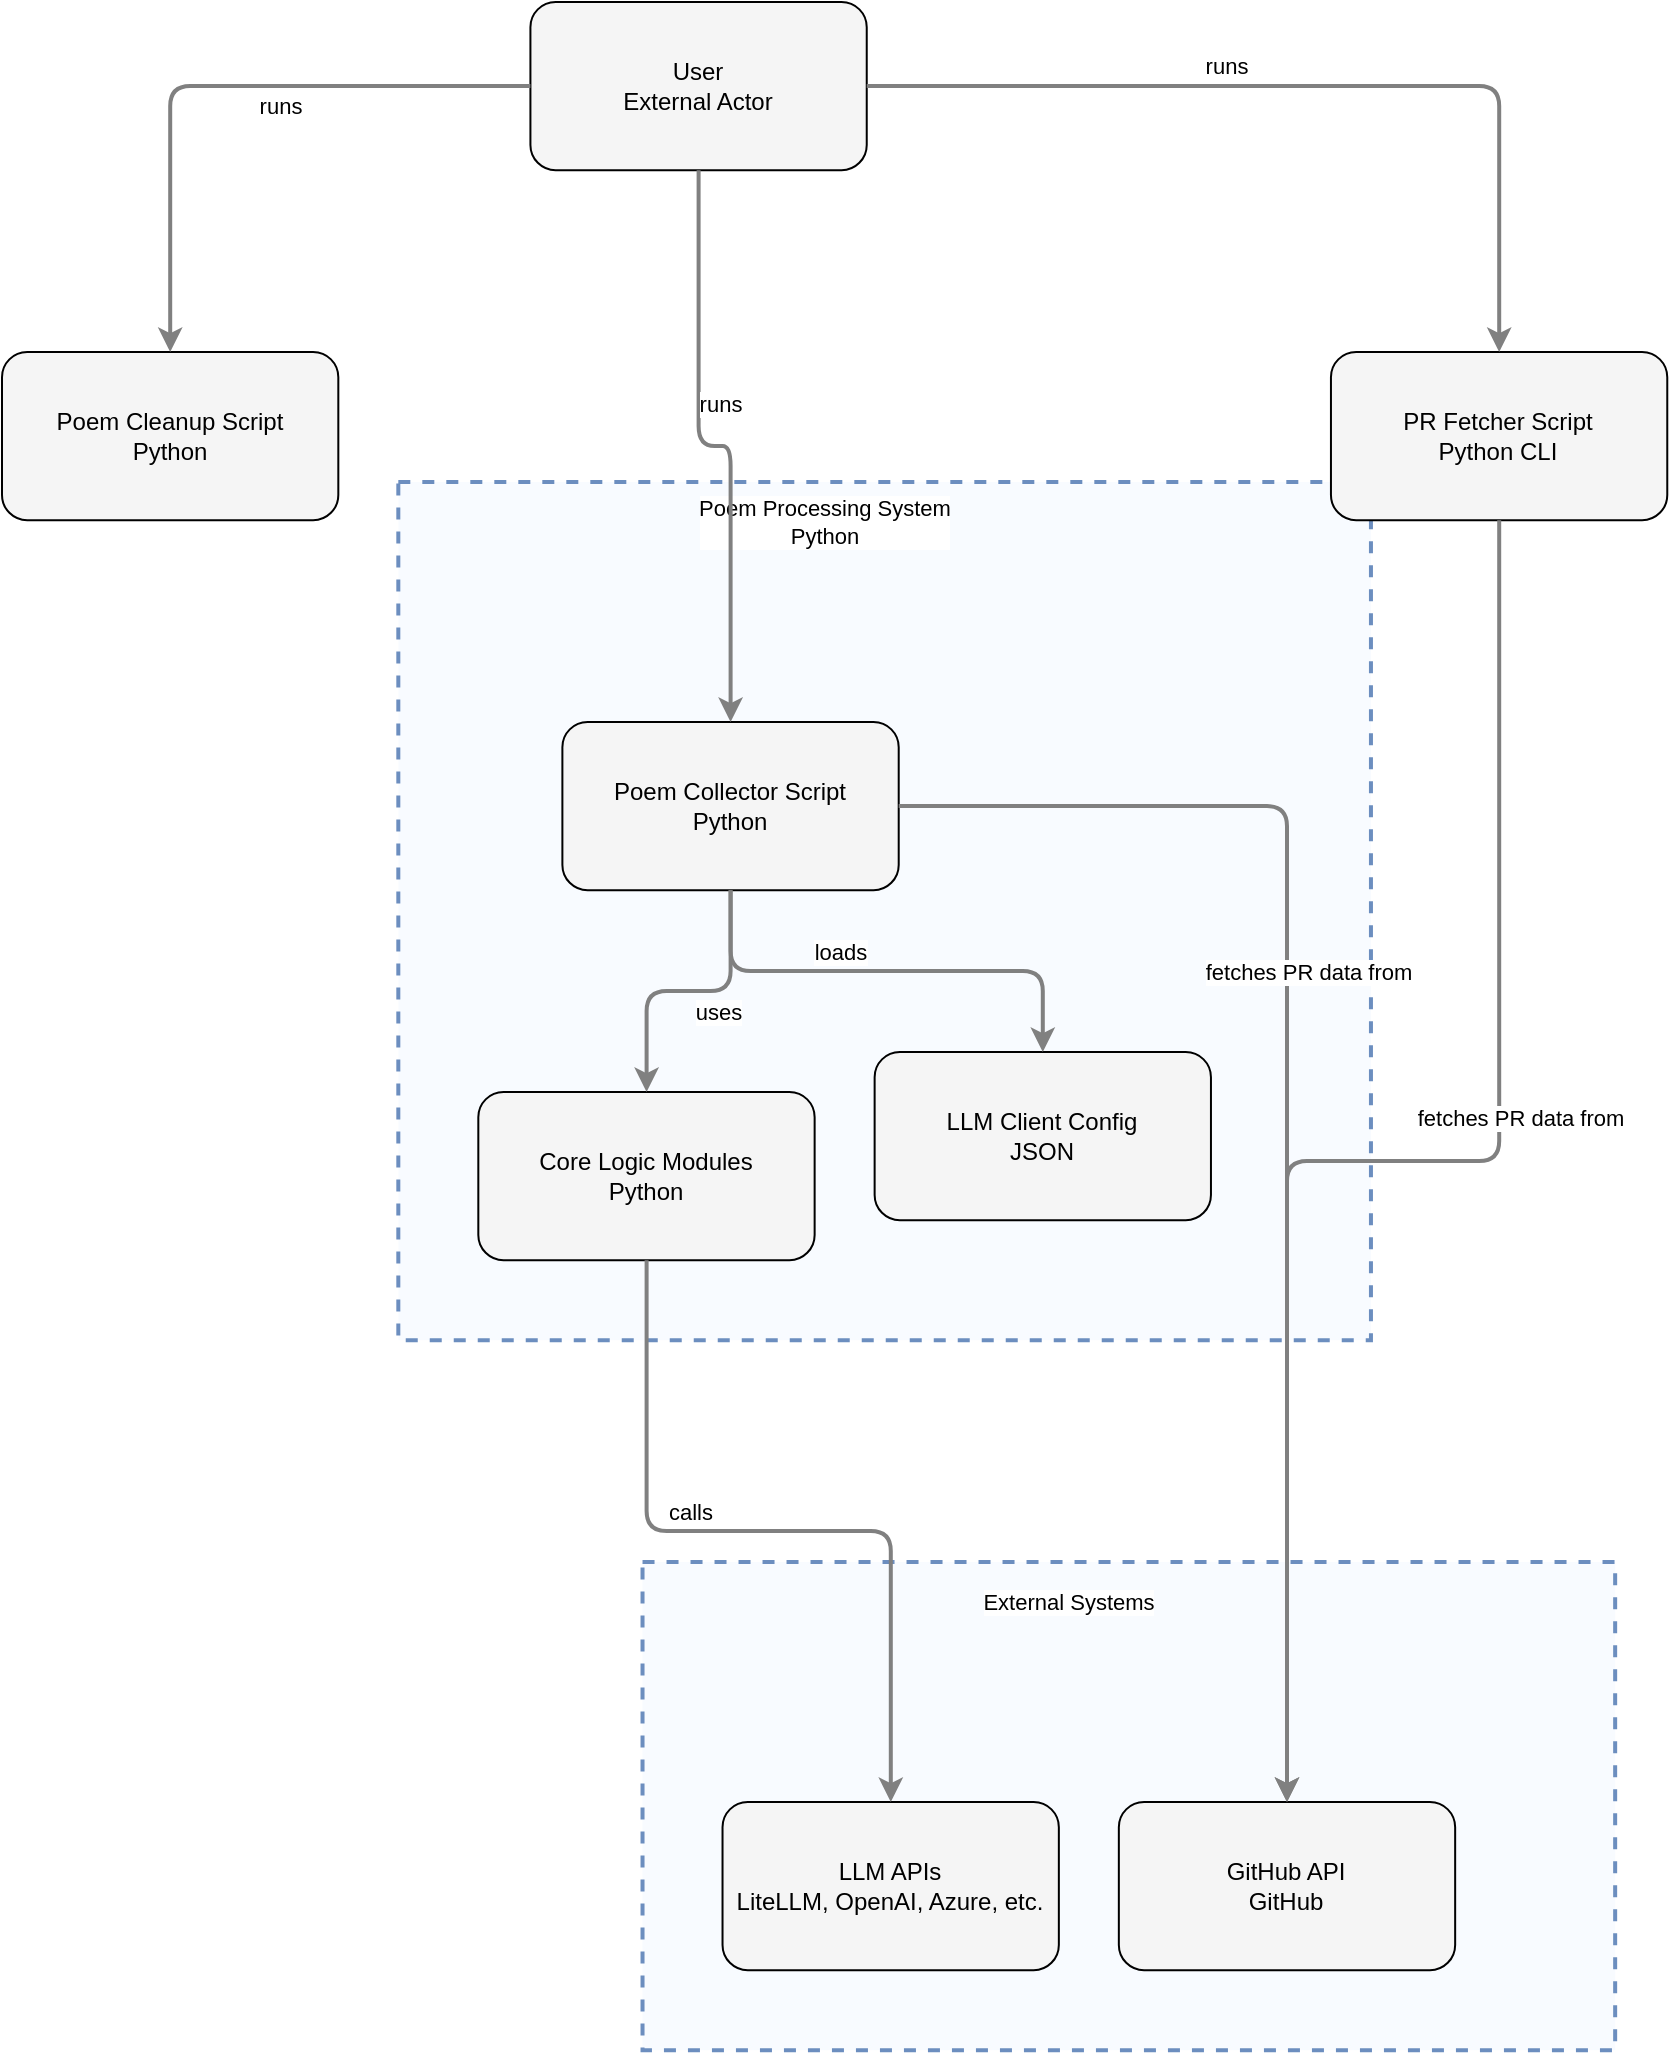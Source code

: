 <?xml version="1.0" encoding="UTF-8"?>
      <mxfile version="14.6.5" type="device">
        <diagram id="codeviz-diagram" name="System Diagram">
          <mxGraphModel dx="1000" dy="1000" grid="1" gridSize="10" guides="1" tooltips="1" connect="1" arrows="1" fold="1" page="1" pageScale="1" pageWidth="1169" pageHeight="827" math="0" shadow="0">
            <root>
              <mxCell id="0"/>
              <mxCell id="1" parent="0"/>
              <mxCell id="1111" value="" style="html=1;whiteSpace=wrap;container=1;fillColor=#dae8fc;strokeColor=#6c8ebf;dashed=1;fillOpacity=20;strokeWidth=2;containerType=none;recursiveResize=0;movable=1;resizable=1;autosize=0;dropTarget=0" vertex="1" parent="1">
                <mxGeometry x="332.263" y="792" width="486.316" height="244.079" as="geometry"/>
              </mxCell>
              <mxCell id="1111_label" value="External Systems" style="edgeLabel;html=1;align=center;verticalAlign=middle;resizable=0;labelBackgroundColor=white;spacing=5" vertex="1" parent="1">
                <mxGeometry x="340.263" y="800" width="410.316" height="24" as="geometry"/>
              </mxCell>
<mxCell id="1112" value="" style="html=1;whiteSpace=wrap;container=1;fillColor=#dae8fc;strokeColor=#6c8ebf;dashed=1;fillOpacity=20;strokeWidth=2;containerType=none;recursiveResize=0;movable=1;resizable=1;autosize=0;dropTarget=0" vertex="1" parent="1">
                <mxGeometry x="210.158" y="252" width="486.316" height="429.079" as="geometry"/>
              </mxCell>
              <mxCell id="1112_label" value="Poem Processing System&lt;br&gt;Python" style="edgeLabel;html=1;align=center;verticalAlign=middle;resizable=0;labelBackgroundColor=white;spacing=5" vertex="1" parent="1">
                <mxGeometry x="218.158" y="260" width="410.316" height="24" as="geometry"/>
              </mxCell>
              <mxCell id="1116" value="Poem Cleanup Script&lt;br&gt;Python" style="rounded=1;whiteSpace=wrap;html=1;fillColor=#f5f5f5" vertex="1" parent="1">
                    <mxGeometry x="12" y="187" width="168.158" height="84.079" as="geometry"/>
                  </mxCell>
<mxCell id="1117" value="PR Fetcher Script&lt;br&gt;Python CLI" style="rounded=1;whiteSpace=wrap;html=1;fillColor=#f5f5f5" vertex="1" parent="1">
                    <mxGeometry x="676.473" y="187" width="168.158" height="84.079" as="geometry"/>
                  </mxCell>
<mxCell id="1118" value="User&lt;br&gt;External Actor" style="rounded=1;whiteSpace=wrap;html=1;fillColor=#f5f5f5" vertex="1" parent="1">
                    <mxGeometry x="276.21" y="12" width="168.158" height="84.079" as="geometry"/>
                  </mxCell>
<mxCell id="1113" value="Poem Collector Script&lt;br&gt;Python" style="rounded=1;whiteSpace=wrap;html=1;fillColor=#f5f5f5" vertex="1" parent="1112">
                    <mxGeometry x="82.039" y="120" width="168.158" height="84.079" as="geometry"/>
                  </mxCell>
<mxCell id="1114" value="Core Logic Modules&lt;br&gt;Python" style="rounded=1;whiteSpace=wrap;html=1;fillColor=#f5f5f5" vertex="1" parent="1112">
                    <mxGeometry x="40" y="305" width="168.158" height="84.079" as="geometry"/>
                  </mxCell>
<mxCell id="1115" value="LLM Client Config&lt;br&gt;JSON" style="rounded=1;whiteSpace=wrap;html=1;fillColor=#f5f5f5" vertex="1" parent="1112">
                    <mxGeometry x="238.158" y="285" width="168.158" height="84.079" as="geometry"/>
                  </mxCell>
<mxCell id="1119" value="GitHub API&lt;br&gt;GitHub" style="rounded=1;whiteSpace=wrap;html=1;fillColor=#f5f5f5" vertex="1" parent="1111">
                    <mxGeometry x="238.158" y="120" width="168.158" height="84.079" as="geometry"/>
                  </mxCell>
<mxCell id="1120" value="LLM APIs&lt;br&gt;LiteLLM, OpenAI, Azure, etc." style="rounded=1;whiteSpace=wrap;html=1;fillColor=#f5f5f5" vertex="1" parent="1111">
                    <mxGeometry x="40" y="120" width="168.158" height="84.079" as="geometry"/>
                  </mxCell>
              <mxCell id="edge-1249" style="edgeStyle=orthogonalEdgeStyle;rounded=1;orthogonalLoop=1;jettySize=auto;html=1;strokeColor=#808080;strokeWidth=2;jumpStyle=arc;jumpSize=10;spacing=15;labelBackgroundColor=white;labelBorderColor=none" edge="1" parent="1" source="1118" target="1113">
                  <mxGeometry relative="1" as="geometry"/>
                </mxCell>
                <mxCell id="edge-1249_label" value="runs" style="edgeLabel;html=1;align=center;verticalAlign=middle;resizable=0;points=[];" vertex="1" connectable="0" parent="edge-1249">
                  <mxGeometry x="-0.2" y="10" relative="1" as="geometry">
                    <mxPoint as="offset"/>
                  </mxGeometry>
                </mxCell>
<mxCell id="edge-1250" style="edgeStyle=orthogonalEdgeStyle;rounded=1;orthogonalLoop=1;jettySize=auto;html=1;strokeColor=#808080;strokeWidth=2;jumpStyle=arc;jumpSize=10;spacing=15;labelBackgroundColor=white;labelBorderColor=none" edge="1" parent="1" source="1118" target="1116">
                  <mxGeometry relative="1" as="geometry"/>
                </mxCell>
                <mxCell id="edge-1250_label" value="runs" style="edgeLabel;html=1;align=center;verticalAlign=middle;resizable=0;points=[];" vertex="1" connectable="0" parent="edge-1250">
                  <mxGeometry x="-0.2" y="10" relative="1" as="geometry">
                    <mxPoint as="offset"/>
                  </mxGeometry>
                </mxCell>
<mxCell id="edge-1251" style="edgeStyle=orthogonalEdgeStyle;rounded=1;orthogonalLoop=1;jettySize=auto;html=1;strokeColor=#808080;strokeWidth=2;jumpStyle=arc;jumpSize=10;spacing=15;labelBackgroundColor=white;labelBorderColor=none" edge="1" parent="1" source="1118" target="1117">
                  <mxGeometry relative="1" as="geometry"/>
                </mxCell>
                <mxCell id="edge-1251_label" value="runs" style="edgeLabel;html=1;align=center;verticalAlign=middle;resizable=0;points=[];" vertex="1" connectable="0" parent="edge-1251">
                  <mxGeometry x="-0.2" y="10" relative="1" as="geometry">
                    <mxPoint as="offset"/>
                  </mxGeometry>
                </mxCell>
<mxCell id="edge-1252" style="edgeStyle=orthogonalEdgeStyle;rounded=1;orthogonalLoop=1;jettySize=auto;html=1;strokeColor=#808080;strokeWidth=2;jumpStyle=arc;jumpSize=10;spacing=15;labelBackgroundColor=white;labelBorderColor=none" edge="1" parent="1" source="1113" target="1114">
                  <mxGeometry relative="1" as="geometry"/>
                </mxCell>
                <mxCell id="edge-1252_label" value="uses" style="edgeLabel;html=1;align=center;verticalAlign=middle;resizable=0;points=[];" vertex="1" connectable="0" parent="edge-1252">
                  <mxGeometry x="-0.2" y="10" relative="1" as="geometry">
                    <mxPoint as="offset"/>
                  </mxGeometry>
                </mxCell>
<mxCell id="edge-1253" style="edgeStyle=orthogonalEdgeStyle;rounded=1;orthogonalLoop=1;jettySize=auto;html=1;strokeColor=#808080;strokeWidth=2;jumpStyle=arc;jumpSize=10;spacing=15;labelBackgroundColor=white;labelBorderColor=none" edge="1" parent="1" source="1113" target="1115">
                  <mxGeometry relative="1" as="geometry"/>
                </mxCell>
                <mxCell id="edge-1253_label" value="loads" style="edgeLabel;html=1;align=center;verticalAlign=middle;resizable=0;points=[];" vertex="1" connectable="0" parent="edge-1253">
                  <mxGeometry x="-0.2" y="10" relative="1" as="geometry">
                    <mxPoint as="offset"/>
                  </mxGeometry>
                </mxCell>
<mxCell id="edge-1254" style="edgeStyle=orthogonalEdgeStyle;rounded=1;orthogonalLoop=1;jettySize=auto;html=1;strokeColor=#808080;strokeWidth=2;jumpStyle=arc;jumpSize=10;spacing=15;labelBackgroundColor=white;labelBorderColor=none" edge="1" parent="1" source="1113" target="1119">
                  <mxGeometry relative="1" as="geometry"/>
                </mxCell>
                <mxCell id="edge-1254_label" value="fetches PR data from" style="edgeLabel;html=1;align=center;verticalAlign=middle;resizable=0;points=[];" vertex="1" connectable="0" parent="edge-1254">
                  <mxGeometry x="-0.2" y="10" relative="1" as="geometry">
                    <mxPoint as="offset"/>
                  </mxGeometry>
                </mxCell>
<mxCell id="edge-1256" style="edgeStyle=orthogonalEdgeStyle;rounded=1;orthogonalLoop=1;jettySize=auto;html=1;strokeColor=#808080;strokeWidth=2;jumpStyle=arc;jumpSize=10;spacing=15;labelBackgroundColor=white;labelBorderColor=none" edge="1" parent="1" source="1117" target="1119">
                  <mxGeometry relative="1" as="geometry"/>
                </mxCell>
                <mxCell id="edge-1256_label" value="fetches PR data from" style="edgeLabel;html=1;align=center;verticalAlign=middle;resizable=0;points=[];" vertex="1" connectable="0" parent="edge-1256">
                  <mxGeometry x="-0.2" y="10" relative="1" as="geometry">
                    <mxPoint as="offset"/>
                  </mxGeometry>
                </mxCell>
<mxCell id="edge-1255" style="edgeStyle=orthogonalEdgeStyle;rounded=1;orthogonalLoop=1;jettySize=auto;html=1;strokeColor=#808080;strokeWidth=2;jumpStyle=arc;jumpSize=10;spacing=15;labelBackgroundColor=white;labelBorderColor=none" edge="1" parent="1" source="1114" target="1120">
                  <mxGeometry relative="1" as="geometry"/>
                </mxCell>
                <mxCell id="edge-1255_label" value="calls" style="edgeLabel;html=1;align=center;verticalAlign=middle;resizable=0;points=[];" vertex="1" connectable="0" parent="edge-1255">
                  <mxGeometry x="-0.2" y="10" relative="1" as="geometry">
                    <mxPoint as="offset"/>
                  </mxGeometry>
                </mxCell>
            </root>
          </mxGraphModel>
        </diagram>
      </mxfile>